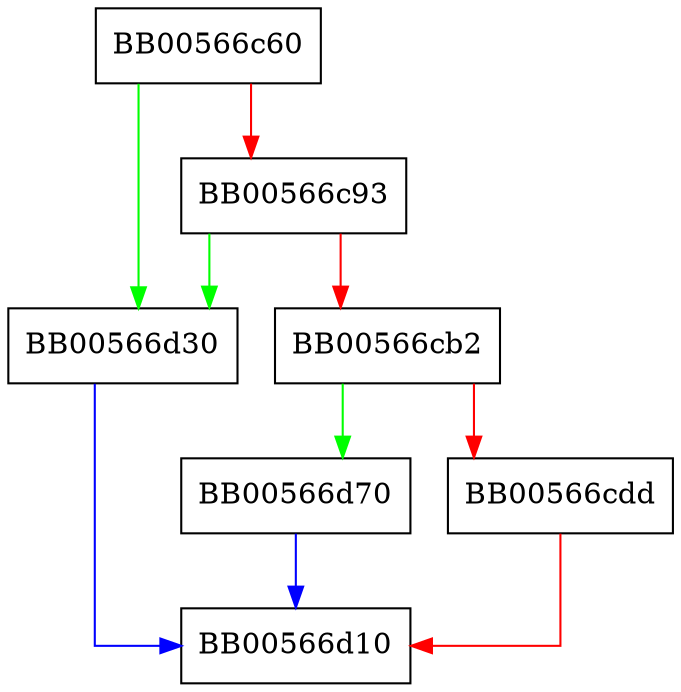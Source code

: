 digraph ossl_cms_encode_Receipt {
  node [shape="box"];
  graph [splines=ortho];
  BB00566c60 -> BB00566d30 [color="green"];
  BB00566c60 -> BB00566c93 [color="red"];
  BB00566c93 -> BB00566d30 [color="green"];
  BB00566c93 -> BB00566cb2 [color="red"];
  BB00566cb2 -> BB00566d70 [color="green"];
  BB00566cb2 -> BB00566cdd [color="red"];
  BB00566cdd -> BB00566d10 [color="red"];
  BB00566d30 -> BB00566d10 [color="blue"];
  BB00566d70 -> BB00566d10 [color="blue"];
}